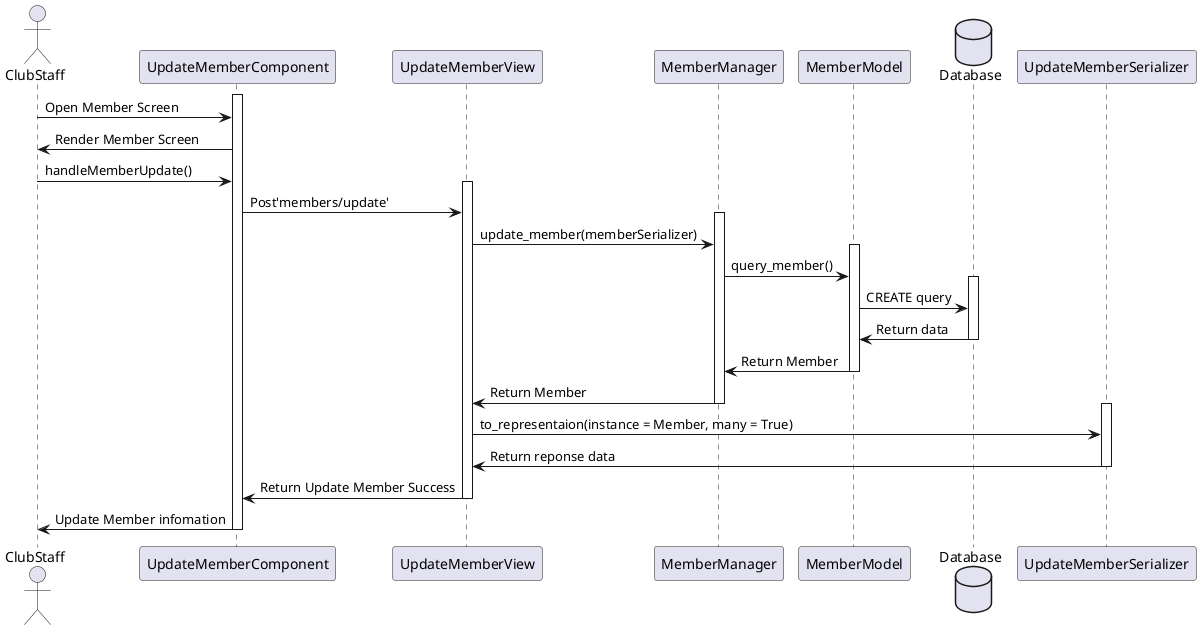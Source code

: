 @startuml
actor ClubStaff
activate UpdateMemberComponent
ClubStaff -> UpdateMemberComponent: Open Member Screen
UpdateMemberComponent -> ClubStaff: Render Member Screen
ClubStaff -> UpdateMemberComponent: handleMemberUpdate()
activate UpdateMemberView
UpdateMemberComponent -> UpdateMemberView:Post'members/update'
activate MemberManager
UpdateMemberView -> MemberManager: update_member(memberSerializer)
activate MemberModel
MemberManager -> MemberModel: query_member()
database Database
activate Database
MemberModel -> Database: CREATE query
Database -> MemberModel: Return data
deactivate Database
MemberModel -> MemberManager: Return Member
deactivate MemberModel
MemberManager -> UpdateMemberView: Return Member
deactivate MemberManager
activate UpdateMemberSerializer
UpdateMemberView -> UpdateMemberSerializer: to_representaion(instance = Member, many = True)
UpdateMemberSerializer -> UpdateMemberView: Return reponse data
deactivate UpdateMemberSerializer
UpdateMemberView -> UpdateMemberComponent: Return Update Member Success
deactivate UpdateMemberView
UpdateMemberComponent -> ClubStaff: Update Member infomation
deactivate UpdateMemberComponent
@enduml